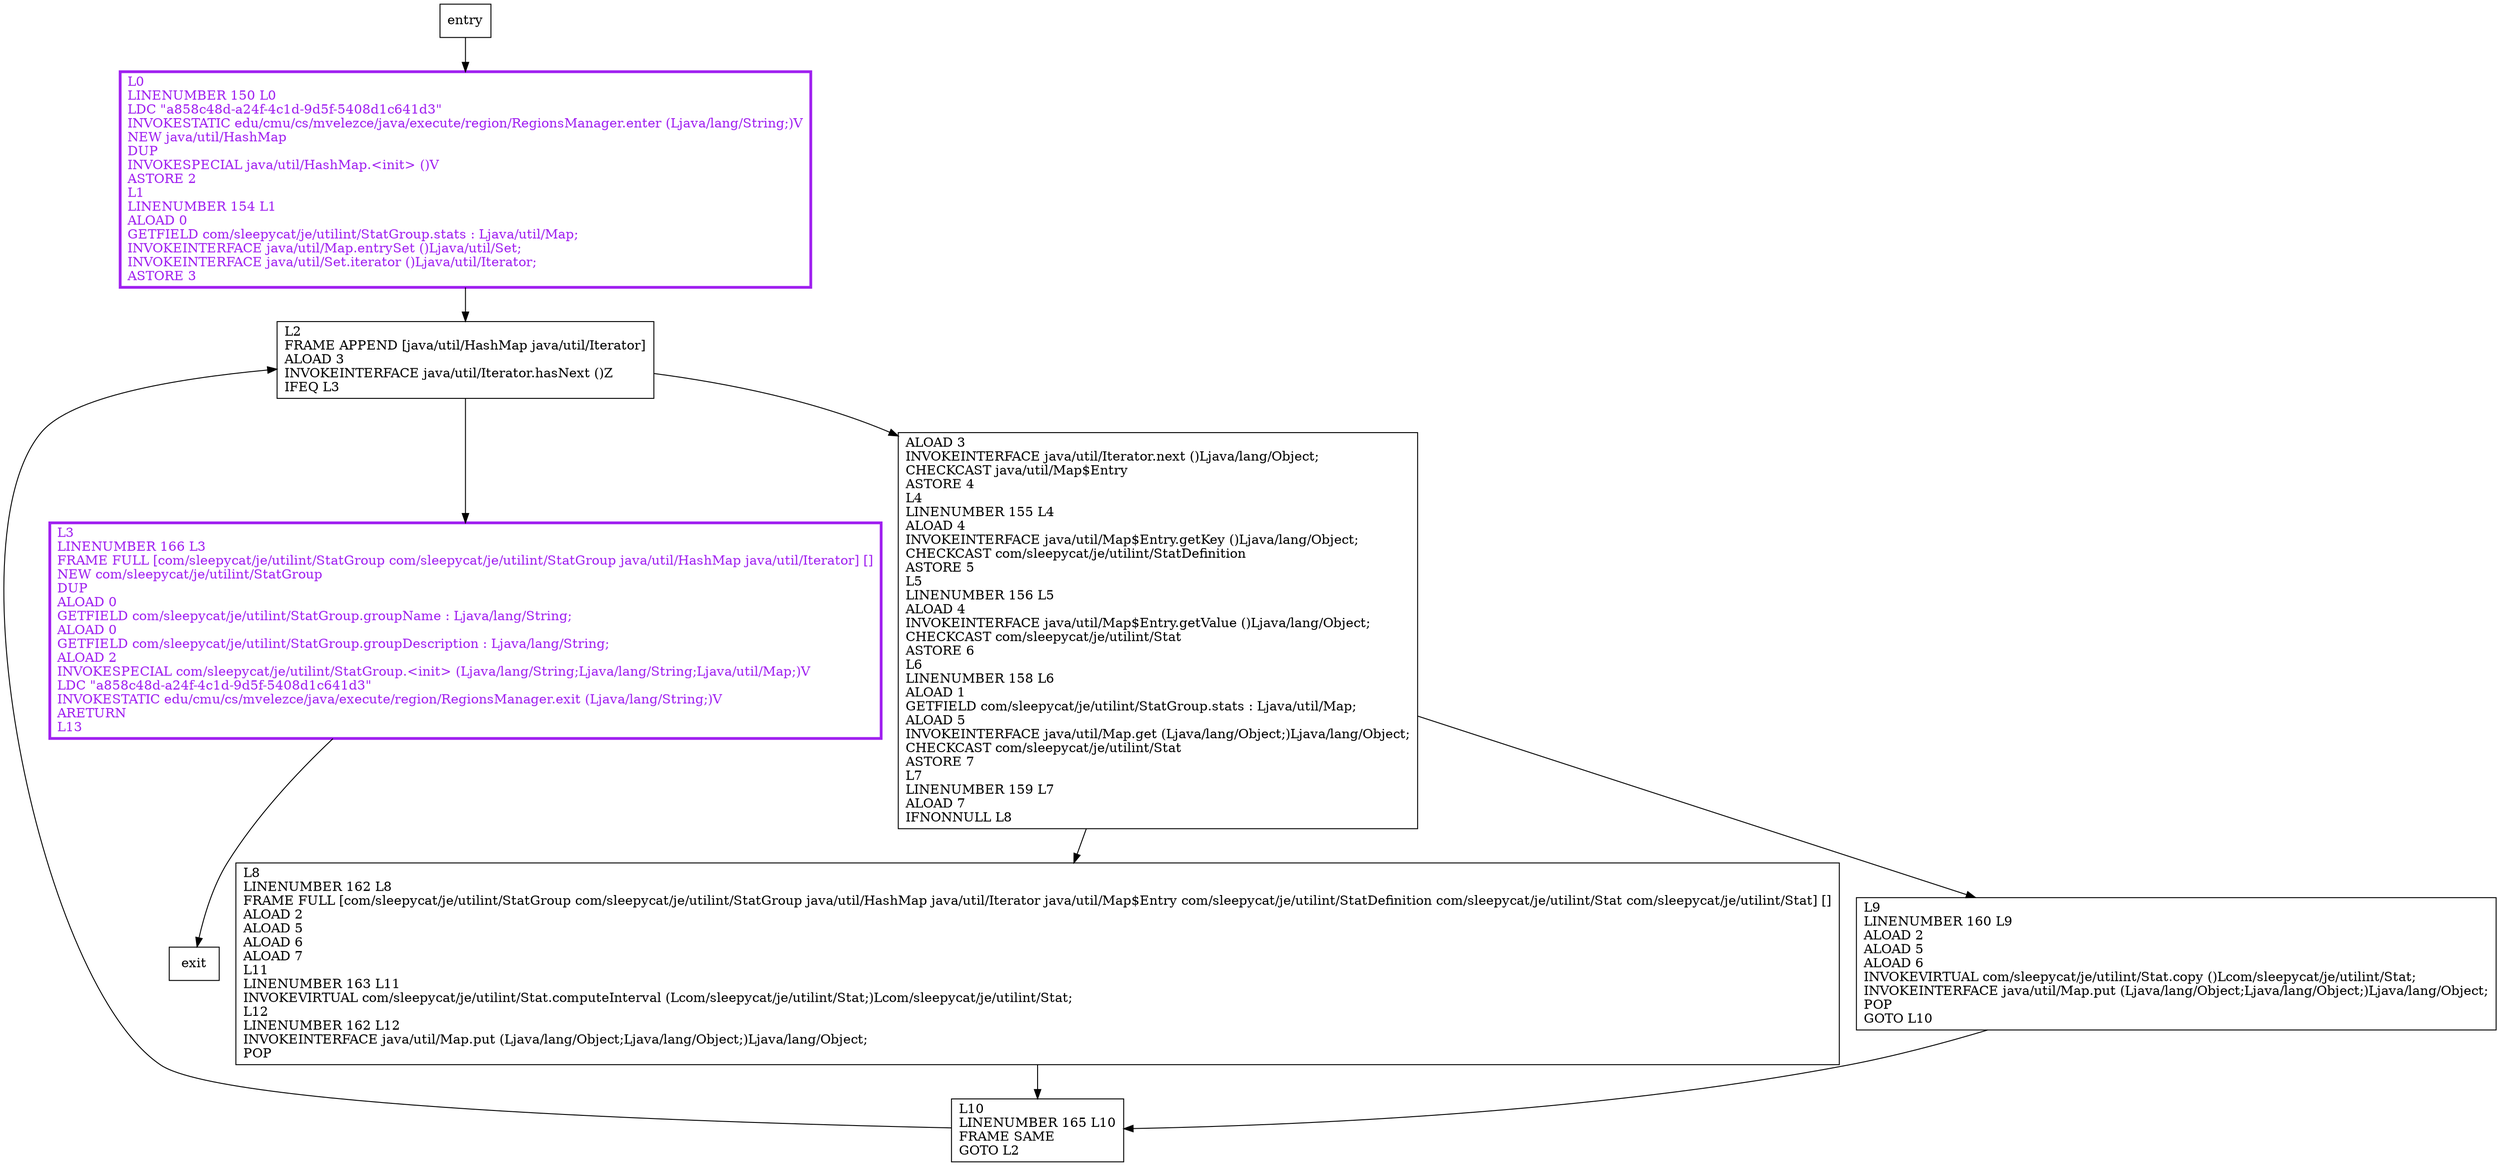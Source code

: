 digraph computeInterval {
node [shape=record];
124020261 [label="L0\lLINENUMBER 150 L0\lLDC \"a858c48d-a24f-4c1d-9d5f-5408d1c641d3\"\lINVOKESTATIC edu/cmu/cs/mvelezce/java/execute/region/RegionsManager.enter (Ljava/lang/String;)V\lNEW java/util/HashMap\lDUP\lINVOKESPECIAL java/util/HashMap.\<init\> ()V\lASTORE 2\lL1\lLINENUMBER 154 L1\lALOAD 0\lGETFIELD com/sleepycat/je/utilint/StatGroup.stats : Ljava/util/Map;\lINVOKEINTERFACE java/util/Map.entrySet ()Ljava/util/Set;\lINVOKEINTERFACE java/util/Set.iterator ()Ljava/util/Iterator;\lASTORE 3\l"];
2098972694 [label="L8\lLINENUMBER 162 L8\lFRAME FULL [com/sleepycat/je/utilint/StatGroup com/sleepycat/je/utilint/StatGroup java/util/HashMap java/util/Iterator java/util/Map$Entry com/sleepycat/je/utilint/StatDefinition com/sleepycat/je/utilint/Stat com/sleepycat/je/utilint/Stat] []\lALOAD 2\lALOAD 5\lALOAD 6\lALOAD 7\lL11\lLINENUMBER 163 L11\lINVOKEVIRTUAL com/sleepycat/je/utilint/Stat.computeInterval (Lcom/sleepycat/je/utilint/Stat;)Lcom/sleepycat/je/utilint/Stat;\lL12\lLINENUMBER 162 L12\lINVOKEINTERFACE java/util/Map.put (Ljava/lang/Object;Ljava/lang/Object;)Ljava/lang/Object;\lPOP\l"];
716203576 [label="L9\lLINENUMBER 160 L9\lALOAD 2\lALOAD 5\lALOAD 6\lINVOKEVIRTUAL com/sleepycat/je/utilint/Stat.copy ()Lcom/sleepycat/je/utilint/Stat;\lINVOKEINTERFACE java/util/Map.put (Ljava/lang/Object;Ljava/lang/Object;)Ljava/lang/Object;\lPOP\lGOTO L10\l"];
236252597 [label="L10\lLINENUMBER 165 L10\lFRAME SAME\lGOTO L2\l"];
1091755472 [label="L2\lFRAME APPEND [java/util/HashMap java/util/Iterator]\lALOAD 3\lINVOKEINTERFACE java/util/Iterator.hasNext ()Z\lIFEQ L3\l"];
1508558912 [label="L3\lLINENUMBER 166 L3\lFRAME FULL [com/sleepycat/je/utilint/StatGroup com/sleepycat/je/utilint/StatGroup java/util/HashMap java/util/Iterator] []\lNEW com/sleepycat/je/utilint/StatGroup\lDUP\lALOAD 0\lGETFIELD com/sleepycat/je/utilint/StatGroup.groupName : Ljava/lang/String;\lALOAD 0\lGETFIELD com/sleepycat/je/utilint/StatGroup.groupDescription : Ljava/lang/String;\lALOAD 2\lINVOKESPECIAL com/sleepycat/je/utilint/StatGroup.\<init\> (Ljava/lang/String;Ljava/lang/String;Ljava/util/Map;)V\lLDC \"a858c48d-a24f-4c1d-9d5f-5408d1c641d3\"\lINVOKESTATIC edu/cmu/cs/mvelezce/java/execute/region/RegionsManager.exit (Ljava/lang/String;)V\lARETURN\lL13\l"];
297182933 [label="ALOAD 3\lINVOKEINTERFACE java/util/Iterator.next ()Ljava/lang/Object;\lCHECKCAST java/util/Map$Entry\lASTORE 4\lL4\lLINENUMBER 155 L4\lALOAD 4\lINVOKEINTERFACE java/util/Map$Entry.getKey ()Ljava/lang/Object;\lCHECKCAST com/sleepycat/je/utilint/StatDefinition\lASTORE 5\lL5\lLINENUMBER 156 L5\lALOAD 4\lINVOKEINTERFACE java/util/Map$Entry.getValue ()Ljava/lang/Object;\lCHECKCAST com/sleepycat/je/utilint/Stat\lASTORE 6\lL6\lLINENUMBER 158 L6\lALOAD 1\lGETFIELD com/sleepycat/je/utilint/StatGroup.stats : Ljava/util/Map;\lALOAD 5\lINVOKEINTERFACE java/util/Map.get (Ljava/lang/Object;)Ljava/lang/Object;\lCHECKCAST com/sleepycat/je/utilint/Stat\lASTORE 7\lL7\lLINENUMBER 159 L7\lALOAD 7\lIFNONNULL L8\l"];
entry;
exit;
entry -> 124020261
124020261 -> 1091755472
2098972694 -> 236252597
716203576 -> 236252597
236252597 -> 1091755472
1091755472 -> 1508558912
1091755472 -> 297182933
1508558912 -> exit
297182933 -> 2098972694
297182933 -> 716203576
124020261[fontcolor="purple", penwidth=3, color="purple"];
1508558912[fontcolor="purple", penwidth=3, color="purple"];
}
